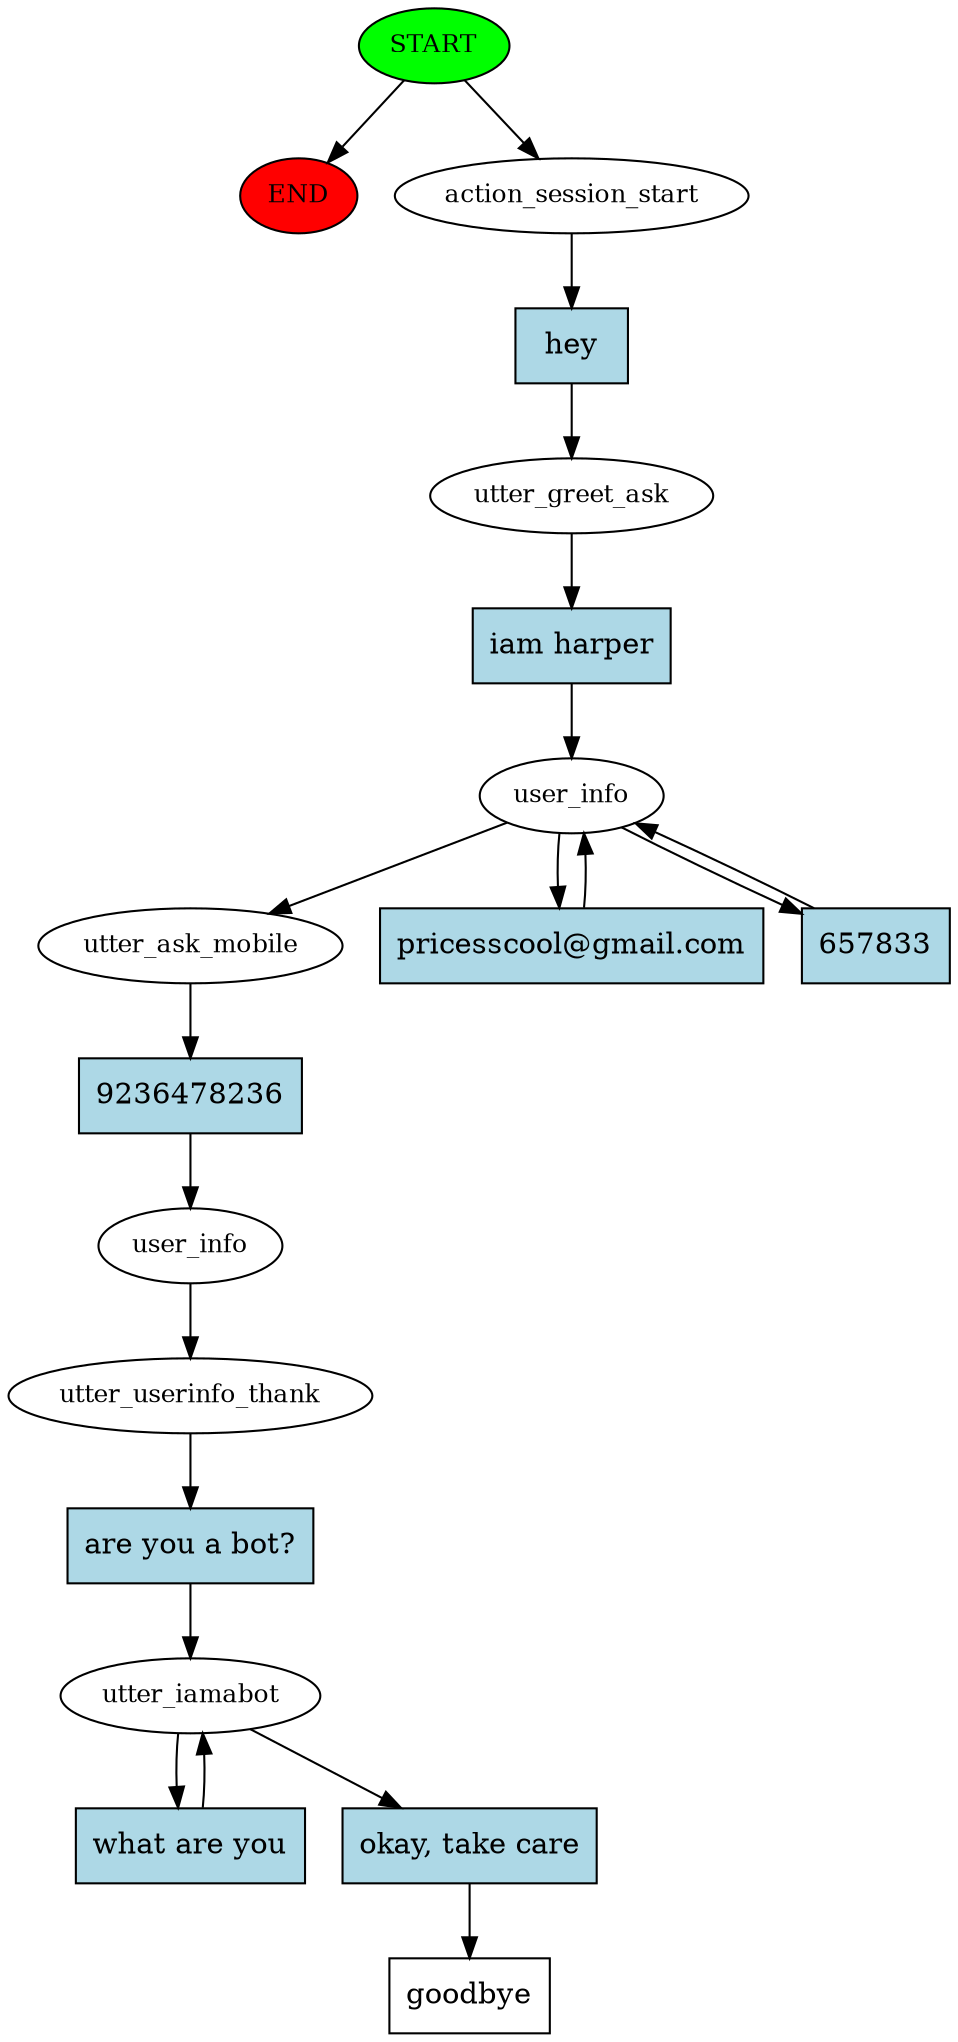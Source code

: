 digraph  {
0 [class="start active", fillcolor=green, fontsize=12, label=START, style=filled];
"-1" [class=end, fillcolor=red, fontsize=12, label=END, style=filled];
1 [class=active, fontsize=12, label=action_session_start];
2 [class=active, fontsize=12, label=utter_greet_ask];
3 [class=active, fontsize=12, label=user_info];
6 [class=active, fontsize=12, label=utter_ask_mobile];
7 [class=active, fontsize=12, label=user_info];
8 [class=active, fontsize=12, label=utter_userinfo_thank];
9 [class=active, fontsize=12, label=utter_iamabot];
12 [class="intent dashed active", label=goodbye, shape=rect];
13 [class="intent active", fillcolor=lightblue, label=hey, shape=rect, style=filled];
14 [class="intent active", fillcolor=lightblue, label="iam harper", shape=rect, style=filled];
15 [class="intent active", fillcolor=lightblue, label="pricesscool@gmail.com", shape=rect, style=filled];
16 [class="intent active", fillcolor=lightblue, label=657833, shape=rect, style=filled];
17 [class="intent active", fillcolor=lightblue, label=9236478236, shape=rect, style=filled];
18 [class="intent active", fillcolor=lightblue, label="are you a bot?", shape=rect, style=filled];
19 [class="intent active", fillcolor=lightblue, label="what are you", shape=rect, style=filled];
20 [class="intent active", fillcolor=lightblue, label="okay, take care", shape=rect, style=filled];
0 -> "-1"  [class="", key=NONE, label=""];
0 -> 1  [class=active, key=NONE, label=""];
1 -> 13  [class=active, key=0];
2 -> 14  [class=active, key=0];
3 -> 6  [class=active, key=NONE, label=""];
3 -> 15  [class=active, key=0];
3 -> 16  [class=active, key=0];
6 -> 17  [class=active, key=0];
7 -> 8  [class=active, key=NONE, label=""];
8 -> 18  [class=active, key=0];
9 -> 19  [class=active, key=0];
9 -> 20  [class=active, key=0];
13 -> 2  [class=active, key=0];
14 -> 3  [class=active, key=0];
15 -> 3  [class=active, key=0];
16 -> 3  [class=active, key=0];
17 -> 7  [class=active, key=0];
18 -> 9  [class=active, key=0];
19 -> 9  [class=active, key=0];
20 -> 12  [class=active, key=0];
}
